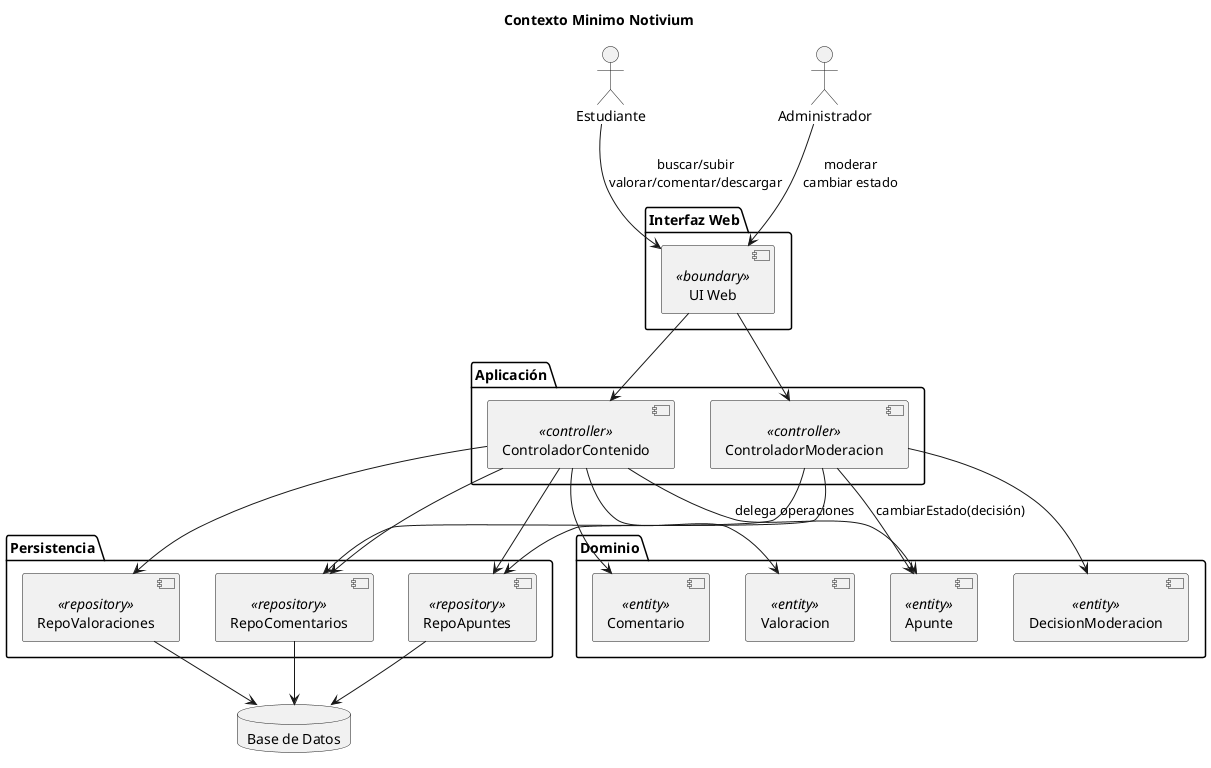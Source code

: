 @startuml
title Contexto Minimo Notivium

actor Estudiante as E
actor Administrador as A

package "Interfaz Web" {
  [UI Web] <<boundary>>
}

package "Aplicación" {
  [ControladorContenido] <<controller>>
  [ControladorModeracion] <<controller>>
}

package "Persistencia" {
  [RepoApuntes] <<repository>>
  [RepoComentarios] <<repository>>
  [RepoValoraciones] <<repository>>
}

database "Base de Datos" as DB

package "Dominio" {
  [Apunte] <<entity>>
  [Comentario] <<entity>>
  [Valoracion] <<entity>>
  [DecisionModeracion] <<entity>>
}

' Interacciones principales
E --> [UI Web] : buscar/subir\nvalorar/comentar/descargar
A --> [UI Web] : moderar\ncambiar estado

[UI Web] --> [ControladorContenido]
[UI Web] --> [ControladorModeracion]

[ControladorContenido] --> [RepoApuntes]
[ControladorContenido] --> [RepoComentarios]
[ControladorContenido] --> [RepoValoraciones]

[ControladorModeracion] --> [RepoApuntes]
[ControladorModeracion] --> [RepoComentarios]

[RepoApuntes] --> DB
[RepoComentarios] --> DB
[RepoValoraciones] --> DB

' Lógica experta en el dominio
[ControladorContenido] --> [Apunte] : delega operaciones
[ControladorContenido] --> [Comentario]
[ControladorContenido] --> [Valoracion]
[ControladorModeracion] --> [DecisionModeracion]
[ControladorModeracion] --> [Apunte] : cambiarEstado(decisión)

@enduml
